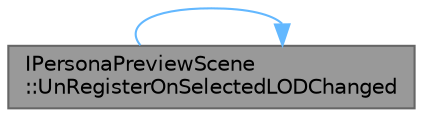 digraph "IPersonaPreviewScene::UnRegisterOnSelectedLODChanged"
{
 // INTERACTIVE_SVG=YES
 // LATEX_PDF_SIZE
  bgcolor="transparent";
  edge [fontname=Helvetica,fontsize=10,labelfontname=Helvetica,labelfontsize=10];
  node [fontname=Helvetica,fontsize=10,shape=box,height=0.2,width=0.4];
  rankdir="LR";
  Node1 [id="Node000001",label="IPersonaPreviewScene\l::UnRegisterOnSelectedLODChanged",height=0.2,width=0.4,color="gray40", fillcolor="grey60", style="filled", fontcolor="black",tooltip="Unregister callback to free up the ressources."];
  Node1 -> Node1 [id="edge1_Node000001_Node000001",color="steelblue1",style="solid",tooltip=" "];
}
